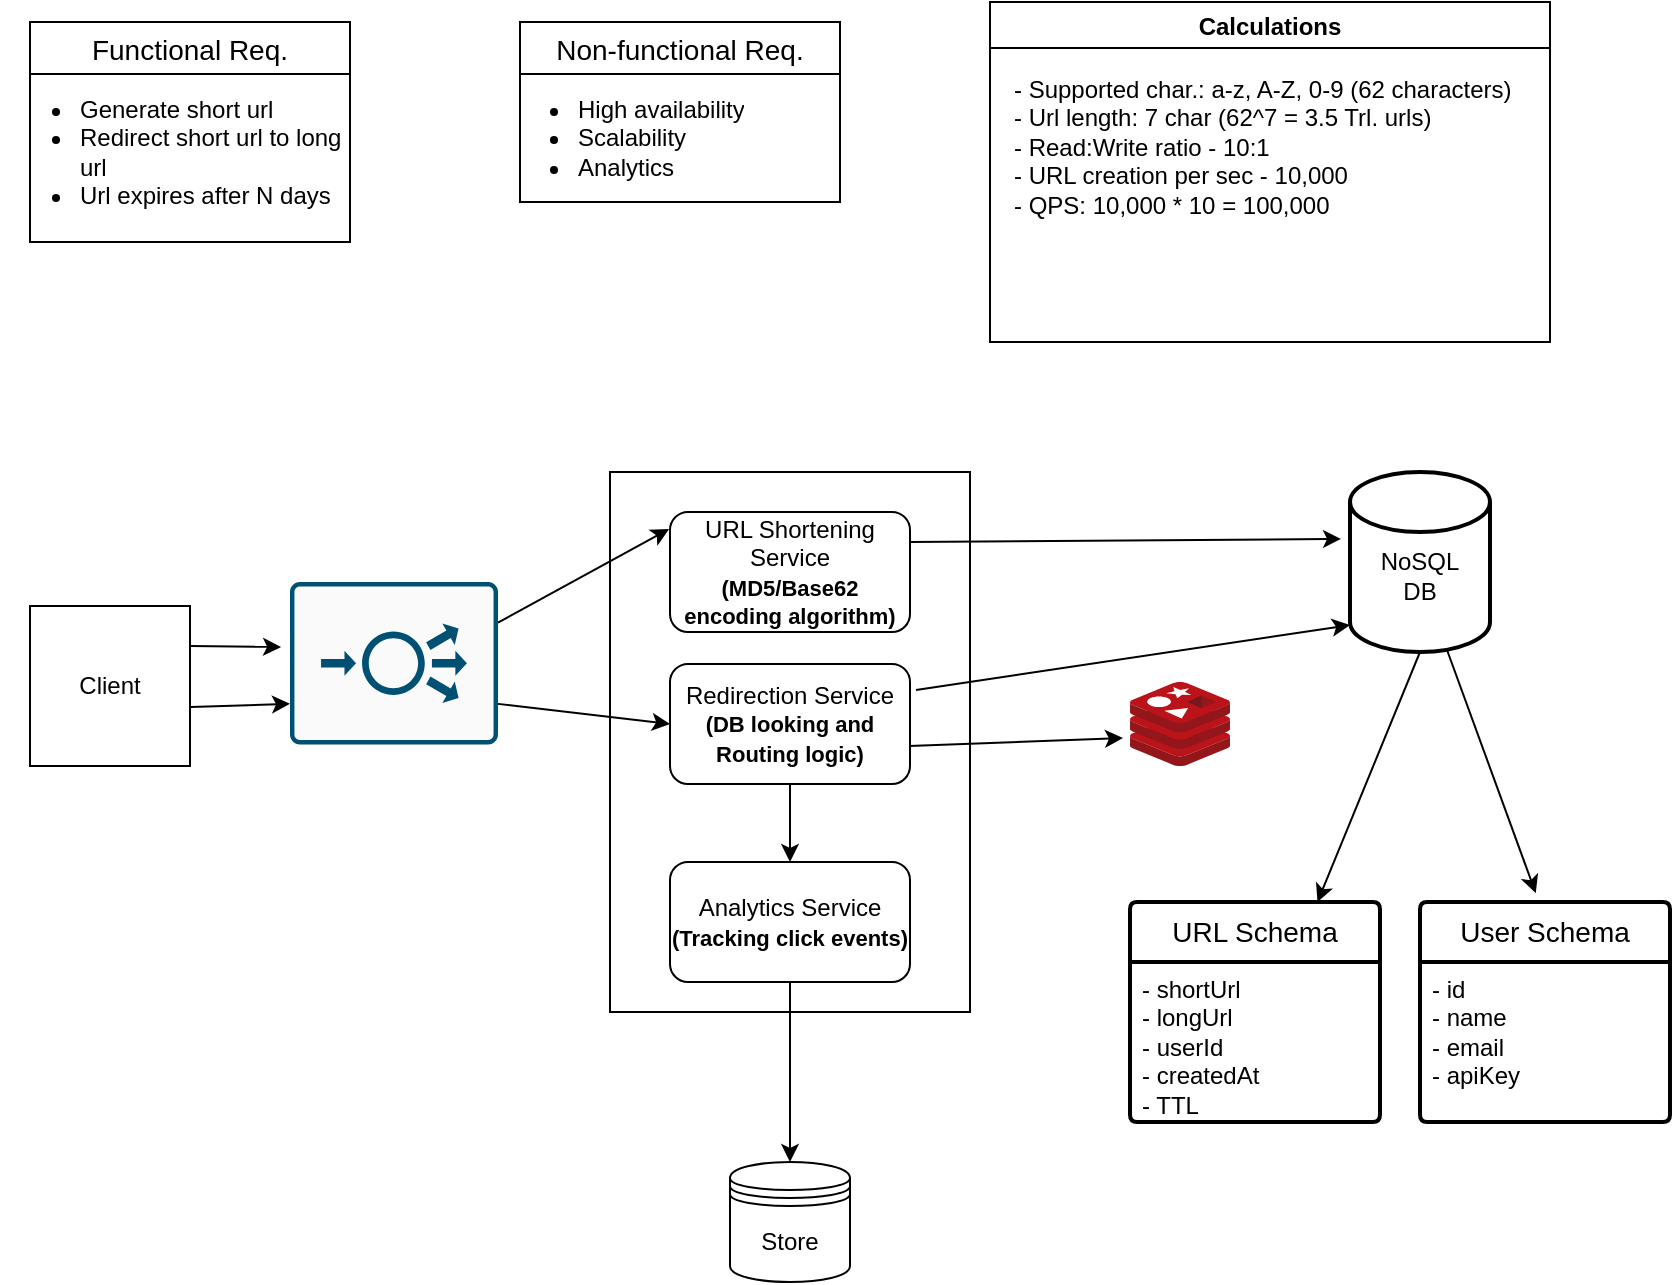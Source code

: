 <mxfile version="24.0.5" type="github">
  <diagram name="Page-1" id="GF0OJ3_MTfcbiwmNIs6B">
    <mxGraphModel dx="654" dy="368" grid="1" gridSize="10" guides="1" tooltips="1" connect="1" arrows="1" fold="1" page="1" pageScale="1" pageWidth="850" pageHeight="1100" math="0" shadow="0">
      <root>
        <mxCell id="0" />
        <mxCell id="1" parent="0" />
        <mxCell id="rEHcowNwLkk8W2btPBsA-1" value="Client" style="whiteSpace=wrap;html=1;aspect=fixed;" parent="1" vertex="1">
          <mxGeometry x="20" y="322" width="80" height="80" as="geometry" />
        </mxCell>
        <mxCell id="rEHcowNwLkk8W2btPBsA-3" value="&lt;div&gt;&lt;br&gt;&lt;/div&gt;&lt;div&gt;NoSQL&lt;/div&gt;DB" style="strokeWidth=2;html=1;shape=mxgraph.flowchart.database;whiteSpace=wrap;" parent="1" vertex="1">
          <mxGeometry x="680" y="255" width="70" height="90" as="geometry" />
        </mxCell>
        <mxCell id="rEHcowNwLkk8W2btPBsA-9" value="URL Schema" style="swimlane;childLayout=stackLayout;horizontal=1;startSize=30;horizontalStack=0;rounded=1;fontSize=14;fontStyle=0;strokeWidth=2;resizeParent=0;resizeLast=1;shadow=0;dashed=0;align=center;arcSize=4;whiteSpace=wrap;html=1;" parent="1" vertex="1">
          <mxGeometry x="570" y="470" width="125" height="110" as="geometry" />
        </mxCell>
        <mxCell id="rEHcowNwLkk8W2btPBsA-10" value="&lt;div&gt;- shortUrl&lt;br&gt;&lt;/div&gt;- longUrl&lt;div&gt;- userId&lt;/div&gt;&lt;div&gt;- createdAt&lt;/div&gt;&lt;div&gt;- TTL&lt;/div&gt;" style="align=left;strokeColor=none;fillColor=none;spacingLeft=4;fontSize=12;verticalAlign=top;resizable=0;rotatable=0;part=1;html=1;" parent="rEHcowNwLkk8W2btPBsA-9" vertex="1">
          <mxGeometry y="30" width="125" height="80" as="geometry" />
        </mxCell>
        <mxCell id="rEHcowNwLkk8W2btPBsA-11" style="edgeStyle=orthogonalEdgeStyle;rounded=0;orthogonalLoop=1;jettySize=auto;html=1;exitX=0.5;exitY=1;exitDx=0;exitDy=0;" parent="rEHcowNwLkk8W2btPBsA-9" source="rEHcowNwLkk8W2btPBsA-10" target="rEHcowNwLkk8W2btPBsA-10" edge="1">
          <mxGeometry relative="1" as="geometry" />
        </mxCell>
        <mxCell id="rEHcowNwLkk8W2btPBsA-13" value="" style="endArrow=classic;html=1;rounded=0;exitX=0.5;exitY=1;exitDx=0;exitDy=0;exitPerimeter=0;entryX=0.75;entryY=0;entryDx=0;entryDy=0;" parent="1" source="rEHcowNwLkk8W2btPBsA-3" target="rEHcowNwLkk8W2btPBsA-9" edge="1">
          <mxGeometry width="50" height="50" relative="1" as="geometry">
            <mxPoint x="670" y="395" as="sourcePoint" />
            <mxPoint x="720" y="390" as="targetPoint" />
          </mxGeometry>
        </mxCell>
        <mxCell id="rEHcowNwLkk8W2btPBsA-20" value="Functional Req." style="swimlane;fontStyle=0;childLayout=stackLayout;horizontal=1;startSize=26;horizontalStack=0;resizeParent=1;resizeParentMax=0;resizeLast=0;collapsible=1;marginBottom=0;align=center;fontSize=14;" parent="1" vertex="1">
          <mxGeometry x="20" y="30" width="160" height="110" as="geometry" />
        </mxCell>
        <mxCell id="rEHcowNwLkk8W2btPBsA-21" value="&lt;ul&gt;&lt;li&gt;&lt;span style=&quot;background-color: initial;&quot;&gt;Generate short url&lt;/span&gt;&lt;/li&gt;&lt;li&gt;&lt;span style=&quot;background-color: initial;&quot;&gt;Redirect short url to long url&lt;/span&gt;&lt;/li&gt;&lt;li&gt;&lt;span style=&quot;background-color: initial;&quot;&gt;Url expires after N days&lt;/span&gt;&lt;/li&gt;&lt;/ul&gt;" style="text;strokeColor=none;fillColor=none;spacingLeft=-17;spacingRight=4;overflow=hidden;rotatable=0;points=[[0,0.5],[1,0.5]];portConstraint=eastwest;fontSize=12;whiteSpace=wrap;html=1;verticalAlign=top;align=left;spacingTop=-8;" parent="rEHcowNwLkk8W2btPBsA-20" vertex="1">
          <mxGeometry y="26" width="160" height="84" as="geometry" />
        </mxCell>
        <mxCell id="rEHcowNwLkk8W2btPBsA-24" value="Non-functional Req." style="swimlane;fontStyle=0;childLayout=stackLayout;horizontal=1;startSize=26;horizontalStack=0;resizeParent=1;resizeParentMax=0;resizeLast=0;collapsible=1;marginBottom=0;align=center;fontSize=14;" parent="1" vertex="1">
          <mxGeometry x="265" y="30" width="160" height="90" as="geometry" />
        </mxCell>
        <mxCell id="rEHcowNwLkk8W2btPBsA-25" value="&lt;ul&gt;&lt;li&gt;High availability&lt;/li&gt;&lt;li&gt;Scalability&lt;/li&gt;&lt;li&gt;Analytics&lt;/li&gt;&lt;/ul&gt;" style="text;strokeColor=none;fillColor=none;spacingLeft=-13;spacingRight=4;overflow=hidden;rotatable=0;points=[[0,0.5],[1,0.5]];portConstraint=eastwest;fontSize=12;whiteSpace=wrap;html=1;spacingTop=-8;" parent="rEHcowNwLkk8W2btPBsA-24" vertex="1">
          <mxGeometry y="26" width="160" height="64" as="geometry" />
        </mxCell>
        <mxCell id="rEHcowNwLkk8W2btPBsA-26" value="User Schema" style="swimlane;childLayout=stackLayout;horizontal=1;startSize=30;horizontalStack=0;rounded=1;fontSize=14;fontStyle=0;strokeWidth=2;resizeParent=0;resizeLast=1;shadow=0;dashed=0;align=center;arcSize=4;whiteSpace=wrap;html=1;" parent="1" vertex="1">
          <mxGeometry x="715" y="470" width="125" height="110" as="geometry" />
        </mxCell>
        <mxCell id="rEHcowNwLkk8W2btPBsA-27" value="&lt;div&gt;- id&lt;br&gt;&lt;/div&gt;- name&lt;div&gt;- email&lt;/div&gt;&lt;div&gt;- apiKey&lt;/div&gt;" style="align=left;strokeColor=none;fillColor=none;spacingLeft=4;fontSize=12;verticalAlign=top;resizable=0;rotatable=0;part=1;html=1;" parent="rEHcowNwLkk8W2btPBsA-26" vertex="1">
          <mxGeometry y="30" width="125" height="80" as="geometry" />
        </mxCell>
        <mxCell id="rEHcowNwLkk8W2btPBsA-28" style="edgeStyle=orthogonalEdgeStyle;rounded=0;orthogonalLoop=1;jettySize=auto;html=1;exitX=0.5;exitY=1;exitDx=0;exitDy=0;" parent="rEHcowNwLkk8W2btPBsA-26" source="rEHcowNwLkk8W2btPBsA-27" target="rEHcowNwLkk8W2btPBsA-27" edge="1">
          <mxGeometry relative="1" as="geometry" />
        </mxCell>
        <mxCell id="rEHcowNwLkk8W2btPBsA-29" value="" style="endArrow=classic;html=1;rounded=0;exitX=0.695;exitY=0.993;exitDx=0;exitDy=0;exitPerimeter=0;entryX=0.463;entryY=-0.04;entryDx=0;entryDy=0;entryPerimeter=0;" parent="1" source="rEHcowNwLkk8W2btPBsA-3" target="rEHcowNwLkk8W2btPBsA-26" edge="1">
          <mxGeometry width="50" height="50" relative="1" as="geometry">
            <mxPoint x="737" y="345" as="sourcePoint" />
            <mxPoint x="640" y="400" as="targetPoint" />
          </mxGeometry>
        </mxCell>
        <mxCell id="rEHcowNwLkk8W2btPBsA-33" value="Calculations" style="swimlane;" parent="1" vertex="1">
          <mxGeometry x="500" y="20" width="280" height="170" as="geometry" />
        </mxCell>
        <mxCell id="rEHcowNwLkk8W2btPBsA-35" value="- Supported char.: a-z, A-Z, 0-9 (62 characters)&lt;div&gt;- Url length: 7 char (62^7 = 3.5 Trl. urls)&lt;/div&gt;&lt;div&gt;- Read:Write ratio - 10:1&lt;/div&gt;&lt;div&gt;- URL creation per sec - 10,000&lt;/div&gt;&lt;div&gt;- QPS: 10,000 * 10 = 100,000&lt;/div&gt;" style="text;html=1;align=left;verticalAlign=top;whiteSpace=wrap;rounded=0;" parent="rEHcowNwLkk8W2btPBsA-33" vertex="1">
          <mxGeometry x="10" y="30" width="260" height="130" as="geometry" />
        </mxCell>
        <mxCell id="rEHcowNwLkk8W2btPBsA-39" value="" style="group" parent="1" vertex="1" connectable="0">
          <mxGeometry x="310" y="255" width="180" height="270" as="geometry" />
        </mxCell>
        <mxCell id="rEHcowNwLkk8W2btPBsA-2" value="" style="whiteSpace=wrap;html=1;" parent="rEHcowNwLkk8W2btPBsA-39" vertex="1">
          <mxGeometry width="180" height="270" as="geometry" />
        </mxCell>
        <mxCell id="rEHcowNwLkk8W2btPBsA-36" value="URL Shortening Service&lt;div&gt;&lt;font style=&quot;font-size: 11px;&quot;&gt;&lt;b&gt;(MD5/Base62 encoding algorithm)&lt;/b&gt;&lt;/font&gt;&lt;/div&gt;" style="rounded=1;whiteSpace=wrap;html=1;" parent="rEHcowNwLkk8W2btPBsA-39" vertex="1">
          <mxGeometry x="30" y="20" width="120" height="60" as="geometry" />
        </mxCell>
        <mxCell id="rEHcowNwLkk8W2btPBsA-37" value="Redirection Service&lt;div&gt;&lt;font style=&quot;font-size: 11px;&quot;&gt;&lt;b&gt;(DB looking and Routing logic)&lt;/b&gt;&lt;/font&gt;&lt;/div&gt;" style="rounded=1;whiteSpace=wrap;html=1;" parent="rEHcowNwLkk8W2btPBsA-39" vertex="1">
          <mxGeometry x="30" y="96" width="120" height="60" as="geometry" />
        </mxCell>
        <mxCell id="rEHcowNwLkk8W2btPBsA-38" value="Analytics Service&lt;div&gt;&lt;font style=&quot;font-size: 11px;&quot;&gt;&lt;b&gt;(Tracking click events)&lt;/b&gt;&lt;/font&gt;&lt;/div&gt;" style="rounded=1;whiteSpace=wrap;html=1;" parent="rEHcowNwLkk8W2btPBsA-39" vertex="1">
          <mxGeometry x="30" y="195" width="120" height="60" as="geometry" />
        </mxCell>
        <mxCell id="rEHcowNwLkk8W2btPBsA-40" value="" style="endArrow=classic;html=1;rounded=0;entryX=0.5;entryY=0;entryDx=0;entryDy=0;exitX=0.5;exitY=1;exitDx=0;exitDy=0;" parent="rEHcowNwLkk8W2btPBsA-39" source="rEHcowNwLkk8W2btPBsA-37" target="rEHcowNwLkk8W2btPBsA-38" edge="1">
          <mxGeometry width="50" height="50" relative="1" as="geometry">
            <mxPoint x="120" y="145" as="sourcePoint" />
            <mxPoint x="170" y="95" as="targetPoint" />
          </mxGeometry>
        </mxCell>
        <mxCell id="rEHcowNwLkk8W2btPBsA-6" value="" style="endArrow=classic;html=1;rounded=0;entryX=-0.064;entryY=0.372;entryDx=0;entryDy=0;exitX=1;exitY=0.25;exitDx=0;exitDy=0;entryPerimeter=0;" parent="1" source="rEHcowNwLkk8W2btPBsA-36" target="rEHcowNwLkk8W2btPBsA-3" edge="1">
          <mxGeometry width="50" height="50" relative="1" as="geometry">
            <mxPoint x="460" y="304.98" as="sourcePoint" />
            <mxPoint x="652.03" y="270" as="targetPoint" />
          </mxGeometry>
        </mxCell>
        <mxCell id="rEHcowNwLkk8W2btPBsA-4" value="" style="endArrow=classic;html=1;rounded=0;entryX=-0.004;entryY=0.142;entryDx=0;entryDy=0;exitX=1;exitY=0.25;exitDx=0;exitDy=0;entryPerimeter=0;" parent="1" source="rEHcowNwLkk8W2btPBsA-49" target="rEHcowNwLkk8W2btPBsA-36" edge="1">
          <mxGeometry width="50" height="50" relative="1" as="geometry">
            <mxPoint x="110" y="270" as="sourcePoint" />
            <mxPoint x="310" y="305" as="targetPoint" />
          </mxGeometry>
        </mxCell>
        <mxCell id="rEHcowNwLkk8W2btPBsA-41" value="" style="image;sketch=0;aspect=fixed;html=1;points=[];align=center;fontSize=12;image=img/lib/mscae/Cache_Redis_Product.svg;" parent="1" vertex="1">
          <mxGeometry x="570" y="360" width="50" height="42" as="geometry" />
        </mxCell>
        <mxCell id="rEHcowNwLkk8W2btPBsA-42" value="" style="endArrow=classic;html=1;rounded=0;entryX=-0.07;entryY=0.583;entryDx=0;entryDy=0;entryPerimeter=0;exitX=0.996;exitY=0.625;exitDx=0;exitDy=0;exitPerimeter=0;" parent="1" edge="1">
          <mxGeometry width="50" height="50" relative="1" as="geometry">
            <mxPoint x="459.52" y="392.01" as="sourcePoint" />
            <mxPoint x="566.5" y="387.996" as="targetPoint" />
          </mxGeometry>
        </mxCell>
        <mxCell id="rEHcowNwLkk8W2btPBsA-45" value="" style="endArrow=classic;html=1;rounded=0;entryX=0;entryY=0.85;entryDx=0;entryDy=0;entryPerimeter=0;exitX=0.996;exitY=0.625;exitDx=0;exitDy=0;exitPerimeter=0;" parent="1" target="rEHcowNwLkk8W2btPBsA-3" edge="1">
          <mxGeometry width="50" height="50" relative="1" as="geometry">
            <mxPoint x="463.02" y="364.01" as="sourcePoint" />
            <mxPoint x="570" y="359.996" as="targetPoint" />
          </mxGeometry>
        </mxCell>
        <mxCell id="rEHcowNwLkk8W2btPBsA-46" value="" style="endArrow=classic;html=1;rounded=0;entryX=0;entryY=0.5;entryDx=0;entryDy=0;exitX=1;exitY=0.75;exitDx=0;exitDy=0;" parent="1" source="rEHcowNwLkk8W2btPBsA-49" target="rEHcowNwLkk8W2btPBsA-37" edge="1">
          <mxGeometry width="50" height="50" relative="1" as="geometry">
            <mxPoint x="130" y="345" as="sourcePoint" />
            <mxPoint x="180" y="295" as="targetPoint" />
          </mxGeometry>
        </mxCell>
        <mxCell id="rEHcowNwLkk8W2btPBsA-47" value="Store" style="shape=datastore;whiteSpace=wrap;html=1;" parent="1" vertex="1">
          <mxGeometry x="370" y="600" width="60" height="60" as="geometry" />
        </mxCell>
        <mxCell id="rEHcowNwLkk8W2btPBsA-48" value="" style="endArrow=classic;html=1;rounded=0;entryX=0.5;entryY=0;entryDx=0;entryDy=0;exitX=0.5;exitY=1;exitDx=0;exitDy=0;" parent="1" source="rEHcowNwLkk8W2btPBsA-38" target="rEHcowNwLkk8W2btPBsA-47" edge="1">
          <mxGeometry width="50" height="50" relative="1" as="geometry">
            <mxPoint x="390" y="530" as="sourcePoint" />
            <mxPoint x="440" y="480" as="targetPoint" />
          </mxGeometry>
        </mxCell>
        <mxCell id="rEHcowNwLkk8W2btPBsA-50" value="" style="endArrow=classic;html=1;rounded=0;entryX=-0.043;entryY=0.4;entryDx=0;entryDy=0;exitX=1;exitY=0.25;exitDx=0;exitDy=0;entryPerimeter=0;" parent="1" source="rEHcowNwLkk8W2btPBsA-1" target="rEHcowNwLkk8W2btPBsA-49" edge="1">
          <mxGeometry width="50" height="50" relative="1" as="geometry">
            <mxPoint x="100" y="342" as="sourcePoint" />
            <mxPoint x="340" y="284" as="targetPoint" />
          </mxGeometry>
        </mxCell>
        <mxCell id="rEHcowNwLkk8W2btPBsA-51" value="" style="endArrow=classic;html=1;rounded=0;entryX=0;entryY=0.75;entryDx=0;entryDy=0;exitX=1.006;exitY=0.631;exitDx=0;exitDy=0;entryPerimeter=0;exitPerimeter=0;" parent="1" source="rEHcowNwLkk8W2btPBsA-1" target="rEHcowNwLkk8W2btPBsA-49" edge="1">
          <mxGeometry width="50" height="50" relative="1" as="geometry">
            <mxPoint x="100" y="382" as="sourcePoint" />
            <mxPoint x="340" y="381" as="targetPoint" />
          </mxGeometry>
        </mxCell>
        <mxCell id="rEHcowNwLkk8W2btPBsA-49" value="" style="sketch=0;points=[[0.015,0.015,0],[0.985,0.015,0],[0.985,0.985,0],[0.015,0.985,0],[0.25,0,0],[0.5,0,0],[0.75,0,0],[1,0.25,0],[1,0.5,0],[1,0.75,0],[0.75,1,0],[0.5,1,0],[0.25,1,0],[0,0.75,0],[0,0.5,0],[0,0.25,0]];verticalLabelPosition=bottom;html=1;verticalAlign=top;aspect=fixed;align=center;pointerEvents=1;shape=mxgraph.cisco19.rect;prIcon=load_balancer;fillColor=#FAFAFA;strokeColor=#005073;" parent="1" vertex="1">
          <mxGeometry x="150" y="310" width="104" height="81.25" as="geometry" />
        </mxCell>
      </root>
    </mxGraphModel>
  </diagram>
</mxfile>
